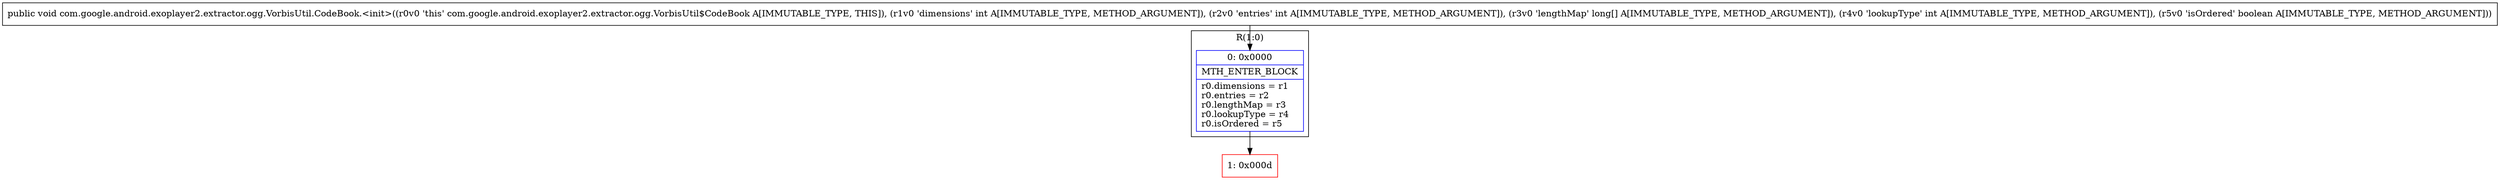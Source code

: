 digraph "CFG forcom.google.android.exoplayer2.extractor.ogg.VorbisUtil.CodeBook.\<init\>(II[JIZ)V" {
subgraph cluster_Region_1245303942 {
label = "R(1:0)";
node [shape=record,color=blue];
Node_0 [shape=record,label="{0\:\ 0x0000|MTH_ENTER_BLOCK\l|r0.dimensions = r1\lr0.entries = r2\lr0.lengthMap = r3\lr0.lookupType = r4\lr0.isOrdered = r5\l}"];
}
Node_1 [shape=record,color=red,label="{1\:\ 0x000d}"];
MethodNode[shape=record,label="{public void com.google.android.exoplayer2.extractor.ogg.VorbisUtil.CodeBook.\<init\>((r0v0 'this' com.google.android.exoplayer2.extractor.ogg.VorbisUtil$CodeBook A[IMMUTABLE_TYPE, THIS]), (r1v0 'dimensions' int A[IMMUTABLE_TYPE, METHOD_ARGUMENT]), (r2v0 'entries' int A[IMMUTABLE_TYPE, METHOD_ARGUMENT]), (r3v0 'lengthMap' long[] A[IMMUTABLE_TYPE, METHOD_ARGUMENT]), (r4v0 'lookupType' int A[IMMUTABLE_TYPE, METHOD_ARGUMENT]), (r5v0 'isOrdered' boolean A[IMMUTABLE_TYPE, METHOD_ARGUMENT])) }"];
MethodNode -> Node_0;
Node_0 -> Node_1;
}

